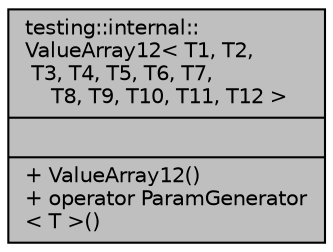 digraph "testing::internal::ValueArray12&lt; T1, T2, T3, T4, T5, T6, T7, T8, T9, T10, T11, T12 &gt;"
{
 // LATEX_PDF_SIZE
  edge [fontname="Helvetica",fontsize="10",labelfontname="Helvetica",labelfontsize="10"];
  node [fontname="Helvetica",fontsize="10",shape=record];
  Node1 [label="{testing::internal::\lValueArray12\< T1, T2,\l T3, T4, T5, T6, T7,\l T8, T9, T10, T11, T12 \>\n||+ ValueArray12()\l+ operator ParamGenerator\l\< T \>()\l}",height=0.2,width=0.4,color="black", fillcolor="grey75", style="filled", fontcolor="black",tooltip=" "];
}
